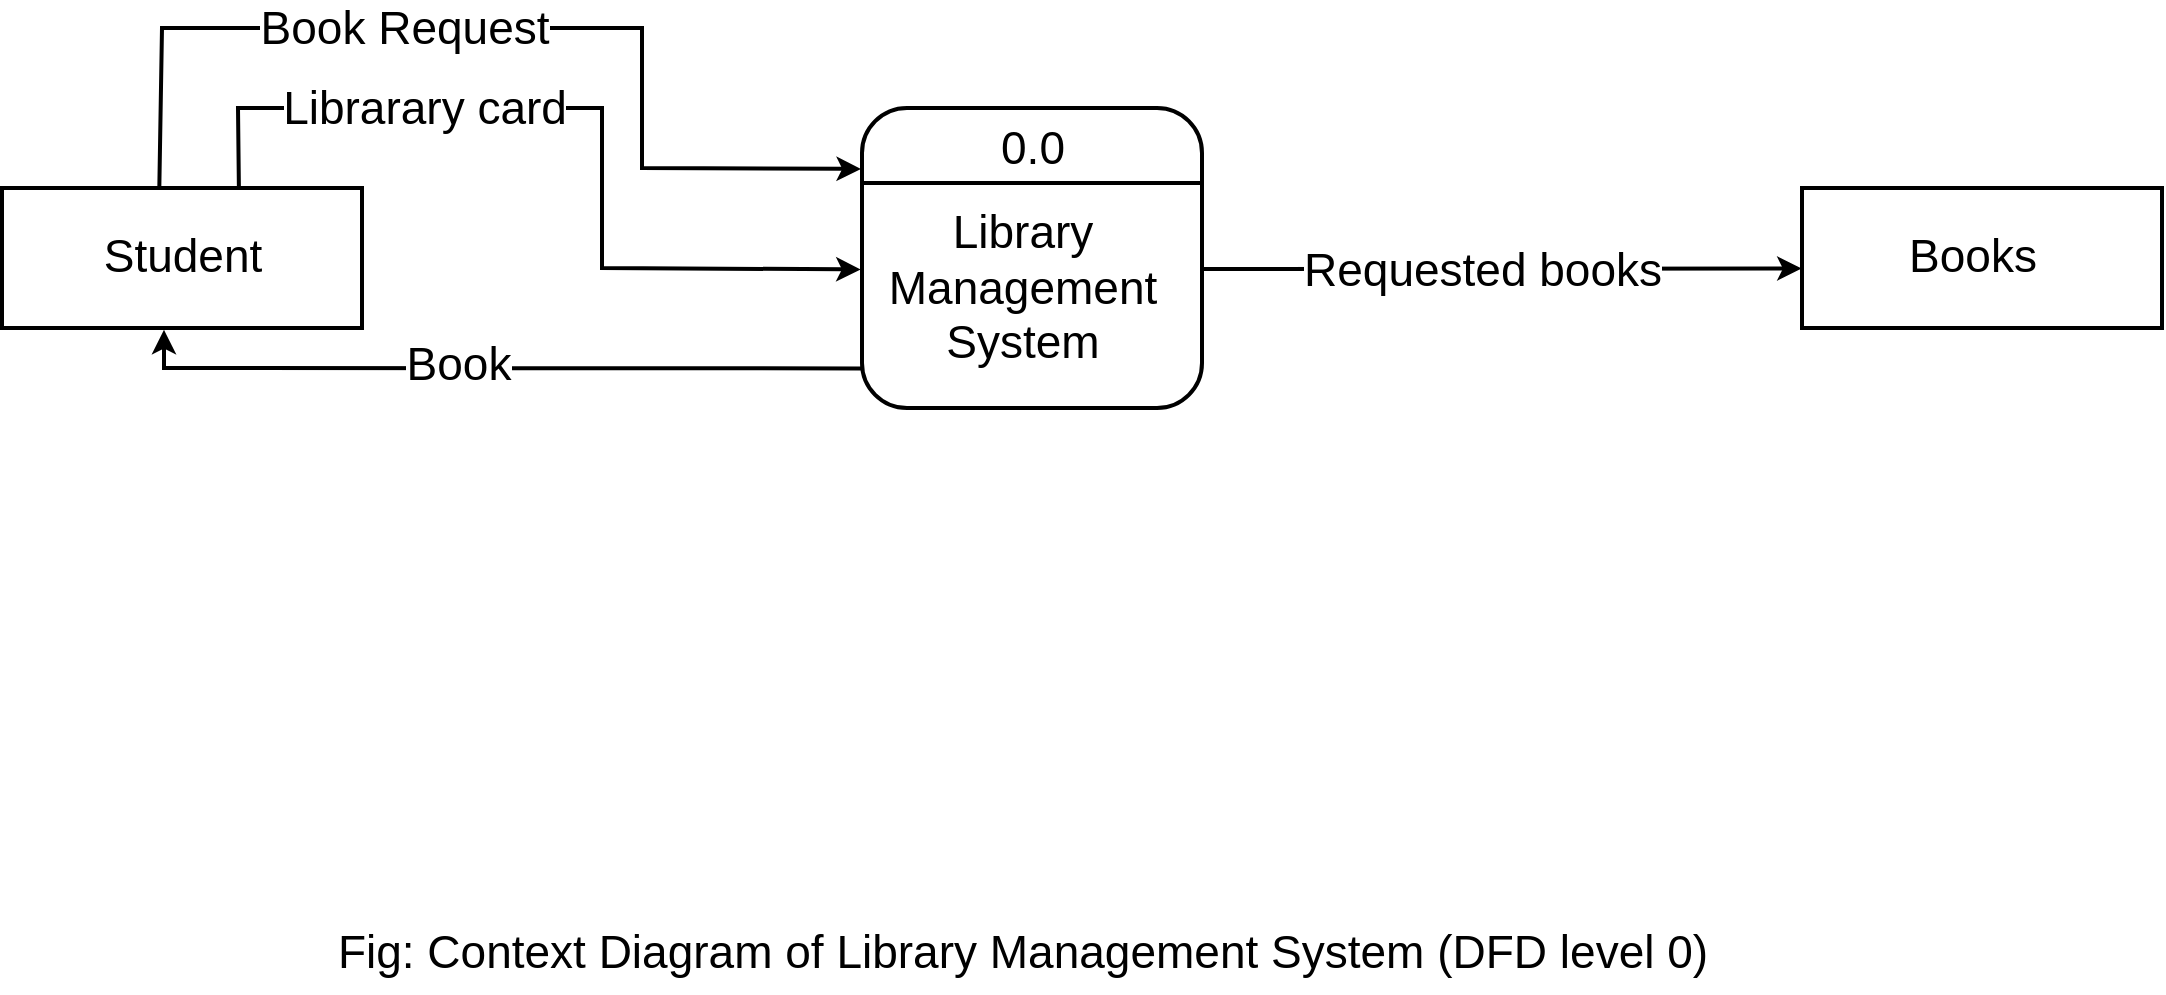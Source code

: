 <mxfile version="20.8.16" type="device" pages="3"><diagram name="Page-1" id="uFc-WQhMljc1oP-San9j"><mxGraphModel dx="1727" dy="1010" grid="1" gridSize="10" guides="1" tooltips="1" connect="1" arrows="1" fold="1" page="1" pageScale="1" pageWidth="1169" pageHeight="827" math="0" shadow="0"><root><mxCell id="0"/><mxCell id="1" parent="0"/><mxCell id="r3CAF69fExN710inpUAx-3" value="" style="group" vertex="1" connectable="0" parent="1"><mxGeometry x="470" y="238" width="170" height="150" as="geometry"/></mxCell><mxCell id="r3CAF69fExN710inpUAx-1" value="" style="rounded=1;whiteSpace=wrap;html=1;strokeWidth=2;" vertex="1" parent="r3CAF69fExN710inpUAx-3"><mxGeometry width="170" height="150" as="geometry"/></mxCell><mxCell id="r3CAF69fExN710inpUAx-2" value="" style="endArrow=none;html=1;rounded=0;exitX=0;exitY=0.25;exitDx=0;exitDy=0;entryX=1;entryY=0.25;entryDx=0;entryDy=0;strokeWidth=2;" edge="1" parent="r3CAF69fExN710inpUAx-3" source="r3CAF69fExN710inpUAx-1" target="r3CAF69fExN710inpUAx-1"><mxGeometry width="50" height="50" relative="1" as="geometry"><mxPoint x="30" y="60" as="sourcePoint"/><mxPoint x="80" y="10" as="targetPoint"/></mxGeometry></mxCell><mxCell id="r3CAF69fExN710inpUAx-16" value="0.0" style="text;html=1;align=center;verticalAlign=middle;resizable=0;points=[];autosize=1;strokeColor=none;fillColor=none;fontSize=23;" vertex="1" parent="r3CAF69fExN710inpUAx-3"><mxGeometry x="55" width="60" height="40" as="geometry"/></mxCell><mxCell id="r3CAF69fExN710inpUAx-17" value="Library&lt;br&gt;Management&lt;br&gt;System" style="text;html=1;align=center;verticalAlign=middle;resizable=0;points=[];autosize=1;strokeColor=none;fillColor=none;fontSize=23;" vertex="1" parent="r3CAF69fExN710inpUAx-3"><mxGeometry y="40" width="160" height="100" as="geometry"/></mxCell><mxCell id="r3CAF69fExN710inpUAx-4" value="" style="html=1;dashed=0;whitespace=wrap;strokeWidth=2;" vertex="1" parent="1"><mxGeometry x="40" y="278" width="180" height="70" as="geometry"/></mxCell><mxCell id="r3CAF69fExN710inpUAx-5" value="" style="html=1;dashed=0;whitespace=wrap;strokeWidth=2;" vertex="1" parent="1"><mxGeometry x="940" y="278" width="180" height="70" as="geometry"/></mxCell><mxCell id="r3CAF69fExN710inpUAx-6" value="" style="endArrow=classic;html=1;rounded=0;strokeWidth=2;exitX=0.995;exitY=0.537;exitDx=0;exitDy=0;exitPerimeter=0;entryX=-0.001;entryY=0.575;entryDx=0;entryDy=0;entryPerimeter=0;" edge="1" parent="1" source="r3CAF69fExN710inpUAx-1" target="r3CAF69fExN710inpUAx-5"><mxGeometry width="50" height="50" relative="1" as="geometry"><mxPoint x="580" y="318" as="sourcePoint"/><mxPoint x="810" y="298" as="targetPoint"/></mxGeometry></mxCell><mxCell id="r3CAF69fExN710inpUAx-7" value="&lt;font style=&quot;font-size: 23px;&quot;&gt;Requested books&lt;/font&gt;" style="edgeLabel;html=1;align=center;verticalAlign=middle;resizable=0;points=[];" vertex="1" connectable="0" parent="r3CAF69fExN710inpUAx-6"><mxGeometry x="-0.303" relative="1" as="geometry"><mxPoint x="36" as="offset"/></mxGeometry></mxCell><mxCell id="r3CAF69fExN710inpUAx-8" value="" style="endArrow=classic;html=1;rounded=0;strokeWidth=2;fontSize=23;exitX=-0.002;exitY=0.868;exitDx=0;exitDy=0;exitPerimeter=0;entryX=0.45;entryY=1.013;entryDx=0;entryDy=0;entryPerimeter=0;" edge="1" parent="1" source="r3CAF69fExN710inpUAx-1" target="r3CAF69fExN710inpUAx-4"><mxGeometry width="50" height="50" relative="1" as="geometry"><mxPoint x="610" y="368" as="sourcePoint"/><mxPoint x="140" y="368" as="targetPoint"/><Array as="points"><mxPoint x="121" y="368"/></Array></mxGeometry></mxCell><mxCell id="r3CAF69fExN710inpUAx-9" value="Book" style="edgeLabel;html=1;align=center;verticalAlign=middle;resizable=0;points=[];fontSize=23;" vertex="1" connectable="0" parent="r3CAF69fExN710inpUAx-8"><mxGeometry x="0.098" y="-2" relative="1" as="geometry"><mxPoint as="offset"/></mxGeometry></mxCell><mxCell id="r3CAF69fExN710inpUAx-10" value="" style="endArrow=classic;html=1;rounded=0;strokeWidth=2;fontSize=23;exitX=0.658;exitY=-0.014;exitDx=0;exitDy=0;exitPerimeter=0;entryX=-0.004;entryY=0.538;entryDx=0;entryDy=0;entryPerimeter=0;" edge="1" parent="1" source="r3CAF69fExN710inpUAx-4" target="r3CAF69fExN710inpUAx-1"><mxGeometry width="50" height="50" relative="1" as="geometry"><mxPoint x="390" y="228" as="sourcePoint"/><mxPoint x="440" y="178" as="targetPoint"/><Array as="points"><mxPoint x="158" y="238"/><mxPoint x="340" y="238"/><mxPoint x="340" y="318"/></Array></mxGeometry></mxCell><mxCell id="r3CAF69fExN710inpUAx-12" value="Librarary card" style="edgeLabel;html=1;align=center;verticalAlign=middle;resizable=0;points=[];fontSize=23;" vertex="1" connectable="0" parent="r3CAF69fExN710inpUAx-10"><mxGeometry x="-0.529" y="1" relative="1" as="geometry"><mxPoint x="30" y="1" as="offset"/></mxGeometry></mxCell><mxCell id="r3CAF69fExN710inpUAx-11" value="" style="endArrow=classic;html=1;rounded=0;strokeWidth=2;fontSize=23;exitX=0.437;exitY=-0.001;exitDx=0;exitDy=0;exitPerimeter=0;entryX=-0.003;entryY=0.203;entryDx=0;entryDy=0;entryPerimeter=0;" edge="1" parent="1" source="r3CAF69fExN710inpUAx-4" target="r3CAF69fExN710inpUAx-1"><mxGeometry width="50" height="50" relative="1" as="geometry"><mxPoint x="390" y="228" as="sourcePoint"/><mxPoint x="440" y="178" as="targetPoint"/><Array as="points"><mxPoint x="120" y="198"/><mxPoint x="360" y="198"/><mxPoint x="360" y="268"/></Array></mxGeometry></mxCell><mxCell id="r3CAF69fExN710inpUAx-13" value="Book Request" style="edgeLabel;html=1;align=center;verticalAlign=middle;resizable=0;points=[];fontSize=23;" vertex="1" connectable="0" parent="r3CAF69fExN710inpUAx-11"><mxGeometry x="-0.354" relative="1" as="geometry"><mxPoint x="39" as="offset"/></mxGeometry></mxCell><mxCell id="r3CAF69fExN710inpUAx-15" value="Student" style="text;html=1;align=center;verticalAlign=middle;resizable=0;points=[];autosize=1;strokeColor=none;fillColor=none;fontSize=23;" vertex="1" parent="1"><mxGeometry x="80" y="292" width="100" height="40" as="geometry"/></mxCell><mxCell id="r3CAF69fExN710inpUAx-18" value="Books" style="text;html=1;align=center;verticalAlign=middle;resizable=0;points=[];autosize=1;strokeColor=none;fillColor=none;fontSize=23;" vertex="1" parent="1"><mxGeometry x="980" y="292" width="90" height="40" as="geometry"/></mxCell><mxCell id="r3CAF69fExN710inpUAx-20" value="Fig: Context Diagram of Library Management System (DFD level 0)" style="text;html=1;align=center;verticalAlign=middle;resizable=0;points=[];autosize=1;strokeColor=none;fillColor=none;fontSize=23;" vertex="1" parent="1"><mxGeometry x="195" y="640" width="710" height="40" as="geometry"/></mxCell></root></mxGraphModel></diagram><diagram id="GItieyhX9iyXzdQMA4VN" name="Page-2"><mxGraphModel dx="1480" dy="866" grid="1" gridSize="10" guides="1" tooltips="1" connect="1" arrows="1" fold="1" page="1" pageScale="1" pageWidth="1169" pageHeight="827" math="0" shadow="0"><root><mxCell id="0"/><mxCell id="1" parent="0"/><mxCell id="FNmVank_gbo27_fvE9Mz-1" value="" style="group" vertex="1" connectable="0" parent="1"><mxGeometry x="495" y="129" width="170" height="150" as="geometry"/></mxCell><mxCell id="FNmVank_gbo27_fvE9Mz-2" value="" style="rounded=1;whiteSpace=wrap;html=1;strokeWidth=2;" vertex="1" parent="FNmVank_gbo27_fvE9Mz-1"><mxGeometry width="170" height="150" as="geometry"/></mxCell><mxCell id="FNmVank_gbo27_fvE9Mz-3" value="" style="endArrow=none;html=1;rounded=0;exitX=0;exitY=0.25;exitDx=0;exitDy=0;entryX=1;entryY=0.25;entryDx=0;entryDy=0;strokeWidth=2;" edge="1" parent="FNmVank_gbo27_fvE9Mz-1" source="FNmVank_gbo27_fvE9Mz-2" target="FNmVank_gbo27_fvE9Mz-2"><mxGeometry width="50" height="50" relative="1" as="geometry"><mxPoint x="30" y="60" as="sourcePoint"/><mxPoint x="80" y="10" as="targetPoint"/></mxGeometry></mxCell><mxCell id="FNmVank_gbo27_fvE9Mz-4" value="1.0" style="text;html=1;align=center;verticalAlign=middle;resizable=0;points=[];autosize=1;strokeColor=none;fillColor=none;fontSize=23;" vertex="1" parent="FNmVank_gbo27_fvE9Mz-1"><mxGeometry x="55" width="60" height="40" as="geometry"/></mxCell><mxCell id="FNmVank_gbo27_fvE9Mz-5" value="Book&lt;br&gt;Delivery" style="text;html=1;align=center;verticalAlign=middle;resizable=0;points=[];autosize=1;strokeColor=none;fillColor=none;fontSize=23;" vertex="1" parent="FNmVank_gbo27_fvE9Mz-1"><mxGeometry x="25" y="55" width="110" height="70" as="geometry"/></mxCell><mxCell id="FNmVank_gbo27_fvE9Mz-6" value="" style="group" vertex="1" connectable="0" parent="1"><mxGeometry x="495" y="351" width="170" height="150" as="geometry"/></mxCell><mxCell id="FNmVank_gbo27_fvE9Mz-7" value="" style="rounded=1;whiteSpace=wrap;html=1;strokeWidth=2;" vertex="1" parent="FNmVank_gbo27_fvE9Mz-6"><mxGeometry width="170" height="150" as="geometry"/></mxCell><mxCell id="FNmVank_gbo27_fvE9Mz-8" value="" style="endArrow=none;html=1;rounded=0;exitX=0;exitY=0.25;exitDx=0;exitDy=0;entryX=1;entryY=0.25;entryDx=0;entryDy=0;strokeWidth=2;" edge="1" parent="FNmVank_gbo27_fvE9Mz-6" source="FNmVank_gbo27_fvE9Mz-7" target="FNmVank_gbo27_fvE9Mz-7"><mxGeometry width="50" height="50" relative="1" as="geometry"><mxPoint x="30" y="60" as="sourcePoint"/><mxPoint x="80" y="10" as="targetPoint"/></mxGeometry></mxCell><mxCell id="FNmVank_gbo27_fvE9Mz-9" value="2.0" style="text;html=1;align=center;verticalAlign=middle;resizable=0;points=[];autosize=1;strokeColor=none;fillColor=none;fontSize=23;" vertex="1" parent="FNmVank_gbo27_fvE9Mz-6"><mxGeometry x="55" width="60" height="40" as="geometry"/></mxCell><mxCell id="FNmVank_gbo27_fvE9Mz-10" value="Topic&lt;br&gt;Search" style="text;html=1;align=center;verticalAlign=middle;resizable=0;points=[];autosize=1;strokeColor=none;fillColor=none;fontSize=23;" vertex="1" parent="FNmVank_gbo27_fvE9Mz-6"><mxGeometry x="30" y="55" width="100" height="70" as="geometry"/></mxCell><mxCell id="u7GPTR0zXWxWXKHHLZO_-11" value="" style="group" vertex="1" connectable="0" parent="1"><mxGeometry x="905" y="40" width="190" height="62" as="geometry"/></mxCell><mxCell id="u7GPTR0zXWxWXKHHLZO_-3" value="" style="html=1;dashed=0;whitespace=wrap;shape=partialRectangle;right=0;strokeWidth=2;fontSize=23;" vertex="1" parent="u7GPTR0zXWxWXKHHLZO_-11"><mxGeometry width="190" height="62" as="geometry"/></mxCell><mxCell id="u7GPTR0zXWxWXKHHLZO_-4" value="Book Shelves" style="text;html=1;align=center;verticalAlign=middle;resizable=0;points=[];autosize=1;strokeColor=none;fillColor=none;fontSize=23;" vertex="1" parent="u7GPTR0zXWxWXKHHLZO_-11"><mxGeometry x="15" y="11" width="160" height="40" as="geometry"/></mxCell><mxCell id="u7GPTR0zXWxWXKHHLZO_-12" value="" style="group" vertex="1" connectable="0" parent="1"><mxGeometry x="125" y="480" width="190" height="62" as="geometry"/></mxCell><mxCell id="u7GPTR0zXWxWXKHHLZO_-5" value="" style="html=1;dashed=0;whitespace=wrap;shape=partialRectangle;right=0;strokeWidth=2;fontSize=23;" vertex="1" parent="u7GPTR0zXWxWXKHHLZO_-12"><mxGeometry width="190" height="62" as="geometry"/></mxCell><mxCell id="u7GPTR0zXWxWXKHHLZO_-6" value="List of Topics" style="text;html=1;align=center;verticalAlign=middle;resizable=0;points=[];autosize=1;strokeColor=none;fillColor=none;fontSize=23;" vertex="1" parent="u7GPTR0zXWxWXKHHLZO_-12"><mxGeometry x="20" y="11" width="160" height="40" as="geometry"/></mxCell><mxCell id="u7GPTR0zXWxWXKHHLZO_-13" value="" style="group" vertex="1" connectable="0" parent="1"><mxGeometry x="905" y="282" width="190" height="62" as="geometry"/></mxCell><mxCell id="u7GPTR0zXWxWXKHHLZO_-7" value="" style="html=1;dashed=0;whitespace=wrap;shape=partialRectangle;right=0;strokeWidth=2;fontSize=23;" vertex="1" parent="u7GPTR0zXWxWXKHHLZO_-13"><mxGeometry width="190" height="62" as="geometry"/></mxCell><mxCell id="u7GPTR0zXWxWXKHHLZO_-8" value="Titles" style="text;html=1;align=center;verticalAlign=middle;resizable=0;points=[];autosize=1;strokeColor=none;fillColor=none;fontSize=23;" vertex="1" parent="u7GPTR0zXWxWXKHHLZO_-13"><mxGeometry x="55" y="11" width="80" height="40" as="geometry"/></mxCell><mxCell id="u7GPTR0zXWxWXKHHLZO_-14" value="" style="group" vertex="1" connectable="0" parent="1"><mxGeometry x="905" y="160" width="190" height="62" as="geometry"/></mxCell><mxCell id="u7GPTR0zXWxWXKHHLZO_-9" value="" style="html=1;dashed=0;whitespace=wrap;shape=partialRectangle;right=0;strokeWidth=2;fontSize=23;" vertex="1" parent="u7GPTR0zXWxWXKHHLZO_-14"><mxGeometry width="190" height="62" as="geometry"/></mxCell><mxCell id="u7GPTR0zXWxWXKHHLZO_-10" value="Authors" style="text;html=1;align=center;verticalAlign=middle;resizable=0;points=[];autosize=1;strokeColor=none;fillColor=none;fontSize=23;" vertex="1" parent="u7GPTR0zXWxWXKHHLZO_-14"><mxGeometry x="45" y="10" width="100" height="40" as="geometry"/></mxCell><mxCell id="u7GPTR0zXWxWXKHHLZO_-15" value="" style="group" vertex="1" connectable="0" parent="1"><mxGeometry x="825" y="520" width="180" height="70" as="geometry"/></mxCell><mxCell id="u7GPTR0zXWxWXKHHLZO_-1" value="" style="html=1;dashed=0;whitespace=wrap;strokeWidth=2;" vertex="1" parent="u7GPTR0zXWxWXKHHLZO_-15"><mxGeometry width="180" height="70" as="geometry"/></mxCell><mxCell id="u7GPTR0zXWxWXKHHLZO_-2" value="Books" style="text;html=1;align=center;verticalAlign=middle;resizable=0;points=[];autosize=1;strokeColor=none;fillColor=none;fontSize=23;" vertex="1" parent="u7GPTR0zXWxWXKHHLZO_-15"><mxGeometry x="45" y="14" width="90" height="40" as="geometry"/></mxCell><mxCell id="u7GPTR0zXWxWXKHHLZO_-16" value="" style="group" vertex="1" connectable="0" parent="1"><mxGeometry x="85" y="190" width="180" height="70" as="geometry"/></mxCell><mxCell id="srwaLam7_ygpLi-ncQLQ-1" value="" style="html=1;dashed=0;whitespace=wrap;strokeWidth=2;" vertex="1" parent="u7GPTR0zXWxWXKHHLZO_-16"><mxGeometry width="180" height="70" as="geometry"/></mxCell><mxCell id="srwaLam7_ygpLi-ncQLQ-2" value="Student" style="text;html=1;align=center;verticalAlign=middle;resizable=0;points=[];autosize=1;strokeColor=none;fillColor=none;fontSize=23;" vertex="1" parent="u7GPTR0zXWxWXKHHLZO_-16"><mxGeometry x="40" y="14" width="100" height="40" as="geometry"/></mxCell><mxCell id="u7GPTR0zXWxWXKHHLZO_-17" value="" style="endArrow=classic;html=1;rounded=0;strokeWidth=2;fontSize=23;exitX=0;exitY=0.5;exitDx=0;exitDy=0;entryX=0.396;entryY=-0.009;entryDx=0;entryDy=0;entryPerimeter=0;" edge="1" parent="1" source="u7GPTR0zXWxWXKHHLZO_-3" target="FNmVank_gbo27_fvE9Mz-4"><mxGeometry width="50" height="50" relative="1" as="geometry"><mxPoint x="675" y="380" as="sourcePoint"/><mxPoint x="725" y="330" as="targetPoint"/><Array as="points"><mxPoint x="575" y="70"/></Array></mxGeometry></mxCell><mxCell id="u7GPTR0zXWxWXKHHLZO_-18" value="Books" style="edgeLabel;html=1;align=center;verticalAlign=middle;resizable=0;points=[];fontSize=23;" vertex="1" connectable="0" parent="u7GPTR0zXWxWXKHHLZO_-17"><mxGeometry x="-0.204" y="2" relative="1" as="geometry"><mxPoint as="offset"/></mxGeometry></mxCell><mxCell id="u7GPTR0zXWxWXKHHLZO_-19" value="" style="endArrow=classic;html=1;rounded=0;strokeWidth=2;fontSize=23;exitX=-0.005;exitY=0.622;exitDx=0;exitDy=0;entryX=0.995;entryY=0.12;entryDx=0;entryDy=0;entryPerimeter=0;exitPerimeter=0;" edge="1" parent="1" source="u7GPTR0zXWxWXKHHLZO_-9" target="FNmVank_gbo27_fvE9Mz-2"><mxGeometry width="50" height="50" relative="1" as="geometry"><mxPoint x="465" y="270" as="sourcePoint"/><mxPoint x="515" y="220" as="targetPoint"/><Array as="points"><mxPoint x="705" y="200"/><mxPoint x="705" y="147"/></Array></mxGeometry></mxCell><mxCell id="u7GPTR0zXWxWXKHHLZO_-20" value="Authors" style="edgeLabel;html=1;align=center;verticalAlign=middle;resizable=0;points=[];fontSize=23;" vertex="1" connectable="0" parent="u7GPTR0zXWxWXKHHLZO_-19"><mxGeometry x="-0.198" y="1" relative="1" as="geometry"><mxPoint as="offset"/></mxGeometry></mxCell><mxCell id="u7GPTR0zXWxWXKHHLZO_-21" value="" style="endArrow=classic;html=1;rounded=0;strokeWidth=2;fontSize=23;entryX=0.997;entryY=0.742;entryDx=0;entryDy=0;exitX=0;exitY=0.5;exitDx=0;exitDy=0;entryPerimeter=0;" edge="1" parent="1" source="u7GPTR0zXWxWXKHHLZO_-7" target="FNmVank_gbo27_fvE9Mz-2"><mxGeometry width="50" height="50" relative="1" as="geometry"><mxPoint x="725" y="260" as="sourcePoint"/><mxPoint x="775" y="210" as="targetPoint"/><Array as="points"><mxPoint x="865" y="313"/><mxPoint x="865" y="240"/></Array></mxGeometry></mxCell><mxCell id="u7GPTR0zXWxWXKHHLZO_-22" value="Title" style="edgeLabel;html=1;align=center;verticalAlign=middle;resizable=0;points=[];fontSize=23;" vertex="1" connectable="0" parent="u7GPTR0zXWxWXKHHLZO_-21"><mxGeometry x="0.442" y="-1" relative="1" as="geometry"><mxPoint as="offset"/></mxGeometry></mxCell><mxCell id="u7GPTR0zXWxWXKHHLZO_-23" value="" style="endArrow=classic;html=1;rounded=0;strokeWidth=2;fontSize=23;entryX=0.446;entryY=-0.05;entryDx=0;entryDy=0;entryPerimeter=0;" edge="1" parent="1" target="u7GPTR0zXWxWXKHHLZO_-1"><mxGeometry width="50" height="50" relative="1" as="geometry"><mxPoint x="625" y="280" as="sourcePoint"/><mxPoint x="735" y="300" as="targetPoint"/><Array as="points"><mxPoint x="625" y="320"/><mxPoint x="705" y="320"/><mxPoint x="705" y="440"/><mxPoint x="905" y="440"/></Array></mxGeometry></mxCell><mxCell id="u7GPTR0zXWxWXKHHLZO_-24" value="Requested&lt;br&gt;Books&lt;br&gt;Information" style="edgeLabel;html=1;align=center;verticalAlign=middle;resizable=0;points=[];fontSize=23;" vertex="1" connectable="0" parent="u7GPTR0zXWxWXKHHLZO_-23"><mxGeometry x="0.115" y="1" relative="1" as="geometry"><mxPoint x="52" y="-9" as="offset"/></mxGeometry></mxCell><mxCell id="u7GPTR0zXWxWXKHHLZO_-25" value="" style="endArrow=classic;html=1;rounded=0;strokeWidth=2;fontSize=23;exitX=1;exitY=0.5;exitDx=0;exitDy=0;entryX=-0.01;entryY=0.589;entryDx=0;entryDy=0;entryPerimeter=0;" edge="1" parent="1" source="u7GPTR0zXWxWXKHHLZO_-5" target="FNmVank_gbo27_fvE9Mz-7"><mxGeometry width="50" height="50" relative="1" as="geometry"><mxPoint x="705" y="370" as="sourcePoint"/><mxPoint x="755" y="320" as="targetPoint"/><Array as="points"><mxPoint x="465" y="510"/><mxPoint x="465" y="440"/></Array></mxGeometry></mxCell><mxCell id="u7GPTR0zXWxWXKHHLZO_-26" value="Topics" style="edgeLabel;html=1;align=center;verticalAlign=middle;resizable=0;points=[];fontSize=23;" vertex="1" connectable="0" parent="u7GPTR0zXWxWXKHHLZO_-25"><mxGeometry x="-0.499" relative="1" as="geometry"><mxPoint as="offset"/></mxGeometry></mxCell><mxCell id="u7GPTR0zXWxWXKHHLZO_-27" value="" style="endArrow=classic;html=1;rounded=0;strokeWidth=2;fontSize=23;entryX=0.5;entryY=1;entryDx=0;entryDy=0;" edge="1" parent="1" target="FNmVank_gbo27_fvE9Mz-2"><mxGeometry width="50" height="50" relative="1" as="geometry"><mxPoint x="265" y="480" as="sourcePoint"/><mxPoint x="695" y="290" as="targetPoint"/><Array as="points"><mxPoint x="265" y="320"/><mxPoint x="580" y="320"/></Array></mxGeometry></mxCell><mxCell id="u7GPTR0zXWxWXKHHLZO_-28" value="Topcis" style="edgeLabel;html=1;align=center;verticalAlign=middle;resizable=0;points=[];fontSize=23;" vertex="1" connectable="0" parent="u7GPTR0zXWxWXKHHLZO_-27"><mxGeometry x="-0.013" relative="1" as="geometry"><mxPoint as="offset"/></mxGeometry></mxCell><mxCell id="u7GPTR0zXWxWXKHHLZO_-29" value="" style="endArrow=classic;html=1;rounded=0;strokeWidth=2;fontSize=23;entryX=1;entryY=0.75;entryDx=0;entryDy=0;" edge="1" parent="1" target="srwaLam7_ygpLi-ncQLQ-1"><mxGeometry width="50" height="50" relative="1" as="geometry"><mxPoint x="495" y="243" as="sourcePoint"/><mxPoint x="475" y="210" as="targetPoint"/></mxGeometry></mxCell><mxCell id="u7GPTR0zXWxWXKHHLZO_-30" value="Book" style="edgeLabel;html=1;align=center;verticalAlign=middle;resizable=0;points=[];fontSize=23;" vertex="1" connectable="0" parent="u7GPTR0zXWxWXKHHLZO_-29"><mxGeometry x="0.158" y="1" relative="1" as="geometry"><mxPoint as="offset"/></mxGeometry></mxCell><mxCell id="u7GPTR0zXWxWXKHHLZO_-31" value="" style="endArrow=classic;html=1;rounded=0;strokeWidth=2;fontSize=23;exitX=0.75;exitY=0;exitDx=0;exitDy=0;entryX=0;entryY=0.595;entryDx=0;entryDy=0;entryPerimeter=0;" edge="1" parent="1" source="srwaLam7_ygpLi-ncQLQ-1" target="FNmVank_gbo27_fvE9Mz-2"><mxGeometry width="50" height="50" relative="1" as="geometry"><mxPoint x="405" y="140" as="sourcePoint"/><mxPoint x="455" y="90" as="targetPoint"/><Array as="points"><mxPoint x="220" y="160"/><mxPoint x="465" y="160"/><mxPoint x="465" y="218"/></Array></mxGeometry></mxCell><mxCell id="u7GPTR0zXWxWXKHHLZO_-32" value="Library Card" style="edgeLabel;html=1;align=center;verticalAlign=middle;resizable=0;points=[];fontSize=23;" vertex="1" connectable="0" parent="u7GPTR0zXWxWXKHHLZO_-31"><mxGeometry x="-0.202" relative="1" as="geometry"><mxPoint as="offset"/></mxGeometry></mxCell><mxCell id="u7GPTR0zXWxWXKHHLZO_-33" value="" style="endArrow=classic;html=1;rounded=0;strokeWidth=2;fontSize=23;exitX=0.556;exitY=0;exitDx=0;exitDy=0;exitPerimeter=0;entryX=0;entryY=0.363;entryDx=0;entryDy=0;entryPerimeter=0;" edge="1" parent="1" source="srwaLam7_ygpLi-ncQLQ-1" target="FNmVank_gbo27_fvE9Mz-2"><mxGeometry width="50" height="50" relative="1" as="geometry"><mxPoint x="345" y="180" as="sourcePoint"/><mxPoint x="395" y="130" as="targetPoint"/><Array as="points"><mxPoint x="185" y="120"/><mxPoint x="475" y="120"/><mxPoint x="475" y="183"/></Array></mxGeometry></mxCell><mxCell id="u7GPTR0zXWxWXKHHLZO_-34" value="Book Request" style="edgeLabel;html=1;align=center;verticalAlign=middle;resizable=0;points=[];fontSize=23;" vertex="1" connectable="0" parent="u7GPTR0zXWxWXKHHLZO_-33"><mxGeometry x="-0.327" relative="1" as="geometry"><mxPoint x="61" as="offset"/></mxGeometry></mxCell><mxCell id="u7GPTR0zXWxWXKHHLZO_-35" value="" style="endArrow=classic;html=1;rounded=0;strokeWidth=2;fontSize=23;exitX=0.111;exitY=1.029;exitDx=0;exitDy=0;exitPerimeter=0;" edge="1" parent="1" source="srwaLam7_ygpLi-ncQLQ-1"><mxGeometry width="50" height="50" relative="1" as="geometry"><mxPoint x="425" y="330" as="sourcePoint"/><mxPoint x="545" y="500" as="targetPoint"/><Array as="points"><mxPoint x="105" y="600"/><mxPoint x="545" y="600"/></Array></mxGeometry></mxCell><mxCell id="u7GPTR0zXWxWXKHHLZO_-36" value="Request for Book Topic" style="edgeLabel;html=1;align=center;verticalAlign=middle;resizable=0;points=[];fontSize=23;" vertex="1" connectable="0" parent="u7GPTR0zXWxWXKHHLZO_-35"><mxGeometry x="0.087" y="-3" relative="1" as="geometry"><mxPoint x="51" y="-3" as="offset"/></mxGeometry></mxCell><mxCell id="u7GPTR0zXWxWXKHHLZO_-37" value="" style="endArrow=classic;html=1;rounded=0;strokeWidth=2;fontSize=23;exitX=0.75;exitY=1;exitDx=0;exitDy=0;entryX=0;entryY=0.717;entryDx=0;entryDy=0;entryPerimeter=0;" edge="1" parent="1" source="FNmVank_gbo27_fvE9Mz-7" target="srwaLam7_ygpLi-ncQLQ-1"><mxGeometry width="50" height="50" relative="1" as="geometry"><mxPoint x="525" y="600" as="sourcePoint"/><mxPoint x="85" y="230" as="targetPoint"/><Array as="points"><mxPoint x="623" y="680"/><mxPoint x="65" y="680"/><mxPoint x="65" y="240"/></Array></mxGeometry></mxCell><mxCell id="u7GPTR0zXWxWXKHHLZO_-39" value="Requested Book According to Topic" style="edgeLabel;html=1;align=center;verticalAlign=middle;resizable=0;points=[];fontSize=23;" vertex="1" connectable="0" parent="u7GPTR0zXWxWXKHHLZO_-37"><mxGeometry x="-0.057" y="-1" relative="1" as="geometry"><mxPoint x="77" as="offset"/></mxGeometry></mxCell><mxCell id="u7GPTR0zXWxWXKHHLZO_-40" value="Fig: Library Management System DFD - Level 1" style="text;html=1;align=center;verticalAlign=middle;resizable=0;points=[];autosize=1;strokeColor=none;fillColor=none;fontSize=23;" vertex="1" parent="1"><mxGeometry x="290" y="750" width="510" height="40" as="geometry"/></mxCell></root></mxGraphModel></diagram><diagram id="ajpJmavVtpJWIR4OIhDX" name="Page-3"><mxGraphModel dx="2072" dy="1212" grid="1" gridSize="10" guides="1" tooltips="1" connect="1" arrows="1" fold="1" page="1" pageScale="1" pageWidth="1169" pageHeight="827" math="0" shadow="0"><root><mxCell id="0"/><mxCell id="1" parent="0"/><mxCell id="Qu9Hphvwiou3Ds0OQPES-1" value="" style="group" vertex="1" connectable="0" parent="1"><mxGeometry x="490" y="17" width="170" height="150" as="geometry"/></mxCell><mxCell id="Qu9Hphvwiou3Ds0OQPES-2" value="" style="rounded=1;whiteSpace=wrap;html=1;strokeWidth=2;" vertex="1" parent="Qu9Hphvwiou3Ds0OQPES-1"><mxGeometry width="170" height="150" as="geometry"/></mxCell><mxCell id="Qu9Hphvwiou3Ds0OQPES-3" value="" style="endArrow=none;html=1;rounded=0;exitX=0;exitY=0.25;exitDx=0;exitDy=0;entryX=1;entryY=0.25;entryDx=0;entryDy=0;strokeWidth=2;" edge="1" parent="Qu9Hphvwiou3Ds0OQPES-1" source="Qu9Hphvwiou3Ds0OQPES-2" target="Qu9Hphvwiou3Ds0OQPES-2"><mxGeometry width="50" height="50" relative="1" as="geometry"><mxPoint x="30" y="60" as="sourcePoint"/><mxPoint x="80" y="10" as="targetPoint"/></mxGeometry></mxCell><mxCell id="Qu9Hphvwiou3Ds0OQPES-4" value="2.1" style="text;html=1;align=center;verticalAlign=middle;resizable=0;points=[];autosize=1;strokeColor=none;fillColor=none;fontSize=23;" vertex="1" parent="Qu9Hphvwiou3Ds0OQPES-1"><mxGeometry x="55" width="60" height="40" as="geometry"/></mxCell><mxCell id="Qu9Hphvwiou3Ds0OQPES-5" value="Get&lt;br&gt;Book" style="text;html=1;align=center;verticalAlign=middle;resizable=0;points=[];autosize=1;strokeColor=none;fillColor=none;fontSize=23;" vertex="1" parent="Qu9Hphvwiou3Ds0OQPES-1"><mxGeometry x="40" y="55" width="80" height="70" as="geometry"/></mxCell><mxCell id="Qu9Hphvwiou3Ds0OQPES-6" value="" style="group" vertex="1" connectable="0" parent="1"><mxGeometry x="490" y="259" width="170" height="150" as="geometry"/></mxCell><mxCell id="Qu9Hphvwiou3Ds0OQPES-7" value="" style="rounded=1;whiteSpace=wrap;html=1;strokeWidth=2;" vertex="1" parent="Qu9Hphvwiou3Ds0OQPES-6"><mxGeometry width="170" height="150" as="geometry"/></mxCell><mxCell id="Qu9Hphvwiou3Ds0OQPES-8" value="" style="endArrow=none;html=1;rounded=0;exitX=0;exitY=0.25;exitDx=0;exitDy=0;entryX=1;entryY=0.25;entryDx=0;entryDy=0;strokeWidth=2;" edge="1" parent="Qu9Hphvwiou3Ds0OQPES-6" source="Qu9Hphvwiou3Ds0OQPES-7" target="Qu9Hphvwiou3Ds0OQPES-7"><mxGeometry width="50" height="50" relative="1" as="geometry"><mxPoint x="30" y="60" as="sourcePoint"/><mxPoint x="80" y="10" as="targetPoint"/></mxGeometry></mxCell><mxCell id="Qu9Hphvwiou3Ds0OQPES-9" value="2.2" style="text;html=1;align=center;verticalAlign=middle;resizable=0;points=[];autosize=1;strokeColor=none;fillColor=none;fontSize=23;" vertex="1" parent="Qu9Hphvwiou3Ds0OQPES-6"><mxGeometry x="55" width="60" height="40" as="geometry"/></mxCell><mxCell id="Qu9Hphvwiou3Ds0OQPES-10" value="Search Book&lt;br&gt;Position" style="text;html=1;align=center;verticalAlign=middle;resizable=0;points=[];autosize=1;strokeColor=none;fillColor=none;fontSize=23;" vertex="1" parent="Qu9Hphvwiou3Ds0OQPES-6"><mxGeometry y="55" width="160" height="70" as="geometry"/></mxCell><mxCell id="Qu9Hphvwiou3Ds0OQPES-11" value="" style="group" vertex="1" connectable="0" parent="1"><mxGeometry x="490" y="497" width="170" height="150" as="geometry"/></mxCell><mxCell id="Qu9Hphvwiou3Ds0OQPES-12" value="" style="rounded=1;whiteSpace=wrap;html=1;strokeWidth=2;" vertex="1" parent="Qu9Hphvwiou3Ds0OQPES-11"><mxGeometry width="170" height="150" as="geometry"/></mxCell><mxCell id="Qu9Hphvwiou3Ds0OQPES-13" value="" style="endArrow=none;html=1;rounded=0;exitX=0;exitY=0.25;exitDx=0;exitDy=0;entryX=1;entryY=0.25;entryDx=0;entryDy=0;strokeWidth=2;" edge="1" parent="Qu9Hphvwiou3Ds0OQPES-11" source="Qu9Hphvwiou3Ds0OQPES-12" target="Qu9Hphvwiou3Ds0OQPES-12"><mxGeometry width="50" height="50" relative="1" as="geometry"><mxPoint x="30" y="60" as="sourcePoint"/><mxPoint x="80" y="10" as="targetPoint"/></mxGeometry></mxCell><mxCell id="Qu9Hphvwiou3Ds0OQPES-14" value="2.3" style="text;html=1;align=center;verticalAlign=middle;resizable=0;points=[];autosize=1;strokeColor=none;fillColor=none;fontSize=23;" vertex="1" parent="Qu9Hphvwiou3Ds0OQPES-11"><mxGeometry x="55" width="60" height="40" as="geometry"/></mxCell><mxCell id="Qu9Hphvwiou3Ds0OQPES-15" value="Update List of&lt;br&gt;Borrowed&lt;br&gt;Books" style="text;html=1;align=center;verticalAlign=middle;resizable=0;points=[];autosize=1;strokeColor=none;fillColor=none;fontSize=23;" vertex="1" parent="Qu9Hphvwiou3Ds0OQPES-11"><mxGeometry x="-5" y="40" width="170" height="100" as="geometry"/></mxCell><mxCell id="Nq91QYi4CQ7sXRDY8Get-1" value="" style="group" vertex="1" connectable="0" parent="1"><mxGeometry x="60" y="97" width="180" height="70" as="geometry"/></mxCell><mxCell id="Nq91QYi4CQ7sXRDY8Get-2" value="" style="html=1;dashed=0;whitespace=wrap;strokeWidth=2;" vertex="1" parent="Nq91QYi4CQ7sXRDY8Get-1"><mxGeometry width="180" height="70" as="geometry"/></mxCell><mxCell id="Nq91QYi4CQ7sXRDY8Get-3" value="Student" style="text;html=1;align=center;verticalAlign=middle;resizable=0;points=[];autosize=1;strokeColor=none;fillColor=none;fontSize=23;" vertex="1" parent="Nq91QYi4CQ7sXRDY8Get-1"><mxGeometry x="40" y="14" width="100" height="40" as="geometry"/></mxCell><mxCell id="nCXiKZ-nq32WNrULnpoP-1" value="" style="group" vertex="1" connectable="0" parent="1"><mxGeometry x="920" y="67" width="190" height="62" as="geometry"/></mxCell><mxCell id="nCXiKZ-nq32WNrULnpoP-2" value="" style="html=1;dashed=0;whitespace=wrap;shape=partialRectangle;right=0;strokeWidth=2;fontSize=23;" vertex="1" parent="nCXiKZ-nq32WNrULnpoP-1"><mxGeometry width="190" height="62" as="geometry"/></mxCell><mxCell id="nCXiKZ-nq32WNrULnpoP-3" value="Book Shelf" style="text;html=1;align=center;verticalAlign=middle;resizable=0;points=[];autosize=1;strokeColor=none;fillColor=none;fontSize=23;" vertex="1" parent="nCXiKZ-nq32WNrULnpoP-1"><mxGeometry x="30" y="11" width="130" height="40" as="geometry"/></mxCell><mxCell id="nCXiKZ-nq32WNrULnpoP-4" value="" style="group" vertex="1" connectable="0" parent="1"><mxGeometry x="55" y="360" width="190" height="62" as="geometry"/></mxCell><mxCell id="nCXiKZ-nq32WNrULnpoP-5" value="" style="html=1;dashed=0;whitespace=wrap;shape=partialRectangle;right=0;strokeWidth=2;fontSize=23;" vertex="1" parent="nCXiKZ-nq32WNrULnpoP-4"><mxGeometry width="190" height="62" as="geometry"/></mxCell><mxCell id="nCXiKZ-nq32WNrULnpoP-6" value="Titles" style="text;html=1;align=center;verticalAlign=middle;resizable=0;points=[];autosize=1;strokeColor=none;fillColor=none;fontSize=23;" vertex="1" parent="nCXiKZ-nq32WNrULnpoP-4"><mxGeometry x="55" y="11" width="80" height="40" as="geometry"/></mxCell><mxCell id="nCXiKZ-nq32WNrULnpoP-7" value="" style="group" vertex="1" connectable="0" parent="1"><mxGeometry x="60" y="217" width="190" height="62" as="geometry"/></mxCell><mxCell id="nCXiKZ-nq32WNrULnpoP-8" value="" style="html=1;dashed=0;whitespace=wrap;shape=partialRectangle;right=0;strokeWidth=2;fontSize=23;" vertex="1" parent="nCXiKZ-nq32WNrULnpoP-7"><mxGeometry width="190" height="62" as="geometry"/></mxCell><mxCell id="nCXiKZ-nq32WNrULnpoP-9" value="Authors" style="text;html=1;align=center;verticalAlign=middle;resizable=0;points=[];autosize=1;strokeColor=none;fillColor=none;fontSize=23;" vertex="1" parent="nCXiKZ-nq32WNrULnpoP-7"><mxGeometry x="45" y="10" width="100" height="40" as="geometry"/></mxCell><mxCell id="nCXiKZ-nq32WNrULnpoP-10" value="" style="group" vertex="1" connectable="0" parent="1"><mxGeometry x="920" y="279" width="190" height="62" as="geometry"/></mxCell><mxCell id="nCXiKZ-nq32WNrULnpoP-11" value="" style="html=1;dashed=0;whitespace=wrap;shape=partialRectangle;right=0;strokeWidth=2;fontSize=23;" vertex="1" parent="nCXiKZ-nq32WNrULnpoP-10"><mxGeometry width="190" height="62" as="geometry"/></mxCell><mxCell id="nCXiKZ-nq32WNrULnpoP-12" value="Borrowed Books" style="text;html=1;align=center;verticalAlign=middle;resizable=0;points=[];autosize=1;strokeColor=none;fillColor=none;fontSize=23;" vertex="1" parent="nCXiKZ-nq32WNrULnpoP-10"><mxGeometry y="11" width="190" height="40" as="geometry"/></mxCell><mxCell id="nCXiKZ-nq32WNrULnpoP-13" value="" style="group" vertex="1" connectable="0" parent="1"><mxGeometry x="920" y="537" width="180" height="70" as="geometry"/></mxCell><mxCell id="nCXiKZ-nq32WNrULnpoP-14" value="" style="html=1;dashed=0;whitespace=wrap;strokeWidth=2;" vertex="1" parent="nCXiKZ-nq32WNrULnpoP-13"><mxGeometry width="180" height="70" as="geometry"/></mxCell><mxCell id="nCXiKZ-nq32WNrULnpoP-15" value="Book Display" style="text;html=1;align=center;verticalAlign=middle;resizable=0;points=[];autosize=1;strokeColor=none;fillColor=none;fontSize=23;" vertex="1" parent="nCXiKZ-nq32WNrULnpoP-13"><mxGeometry x="10" y="14" width="160" height="40" as="geometry"/></mxCell><mxCell id="nCXiKZ-nq32WNrULnpoP-16" value="" style="endArrow=classic;html=1;rounded=0;strokeWidth=2;fontSize=23;exitX=0.397;exitY=0.005;exitDx=0;exitDy=0;exitPerimeter=0;" edge="1" parent="1" source="Qu9Hphvwiou3Ds0OQPES-9"><mxGeometry width="50" height="50" relative="1" as="geometry"><mxPoint x="480" y="427" as="sourcePoint"/><mxPoint x="570" y="167" as="targetPoint"/></mxGeometry></mxCell><mxCell id="nCXiKZ-nq32WNrULnpoP-17" value="" style="endArrow=classic;html=1;rounded=0;strokeWidth=2;fontSize=23;entryX=0.421;entryY=-0.014;entryDx=0;entryDy=0;entryPerimeter=0;exitX=0.482;exitY=0.996;exitDx=0;exitDy=0;exitPerimeter=0;" edge="1" parent="1" source="Qu9Hphvwiou3Ds0OQPES-7" target="Qu9Hphvwiou3Ds0OQPES-14"><mxGeometry width="50" height="50" relative="1" as="geometry"><mxPoint x="220" y="367" as="sourcePoint"/><mxPoint x="270" y="317" as="targetPoint"/></mxGeometry></mxCell><mxCell id="nCXiKZ-nq32WNrULnpoP-18" value="" style="endArrow=classic;html=1;rounded=0;strokeWidth=2;fontSize=23;exitX=0;exitY=0.5;exitDx=0;exitDy=0;entryX=1.017;entryY=0.539;entryDx=0;entryDy=0;entryPerimeter=0;" edge="1" parent="1" source="nCXiKZ-nq32WNrULnpoP-2" target="Qu9Hphvwiou3Ds0OQPES-2"><mxGeometry width="50" height="50" relative="1" as="geometry"><mxPoint x="710" y="197" as="sourcePoint"/><mxPoint x="760" y="147" as="targetPoint"/></mxGeometry></mxCell><mxCell id="nCXiKZ-nq32WNrULnpoP-19" value="Books" style="edgeLabel;html=1;align=center;verticalAlign=middle;resizable=0;points=[];fontSize=23;" vertex="1" connectable="0" parent="nCXiKZ-nq32WNrULnpoP-18"><mxGeometry x="0.068" y="3" relative="1" as="geometry"><mxPoint as="offset"/></mxGeometry></mxCell><mxCell id="nCXiKZ-nq32WNrULnpoP-20" value="" style="endArrow=classic;html=1;rounded=0;strokeWidth=2;fontSize=23;exitX=1;exitY=0.336;exitDx=0;exitDy=0;exitPerimeter=0;entryX=0.62;entryY=0;entryDx=0;entryDy=0;entryPerimeter=0;" edge="1" parent="1" source="Qu9Hphvwiou3Ds0OQPES-12" target="nCXiKZ-nq32WNrULnpoP-11"><mxGeometry width="50" height="50" relative="1" as="geometry"><mxPoint x="790" y="457" as="sourcePoint"/><mxPoint x="840" y="407" as="targetPoint"/><Array as="points"><mxPoint x="720" y="547"/><mxPoint x="720" y="177"/><mxPoint x="1038" y="177"/></Array></mxGeometry></mxCell><mxCell id="nCXiKZ-nq32WNrULnpoP-21" value="Student Info" style="edgeLabel;html=1;align=center;verticalAlign=middle;resizable=0;points=[];fontSize=23;" vertex="1" connectable="0" parent="nCXiKZ-nq32WNrULnpoP-20"><mxGeometry x="0.291" relative="1" as="geometry"><mxPoint x="45" as="offset"/></mxGeometry></mxCell><mxCell id="nCXiKZ-nq32WNrULnpoP-22" value="" style="endArrow=classic;html=1;rounded=0;strokeWidth=2;fontSize=23;exitX=0.449;exitY=1.084;exitDx=0;exitDy=0;exitPerimeter=0;entryX=1.027;entryY=0.603;entryDx=0;entryDy=0;entryPerimeter=0;" edge="1" parent="1" source="nCXiKZ-nq32WNrULnpoP-11" target="Qu9Hphvwiou3Ds0OQPES-15"><mxGeometry width="50" height="50" relative="1" as="geometry"><mxPoint x="660" y="477" as="sourcePoint"/><mxPoint x="710" y="427" as="targetPoint"/><Array as="points"><mxPoint x="1005" y="457"/><mxPoint x="800" y="457"/><mxPoint x="800" y="597"/></Array></mxGeometry></mxCell><mxCell id="nCXiKZ-nq32WNrULnpoP-23" value="Books" style="edgeLabel;html=1;align=center;verticalAlign=middle;resizable=0;points=[];fontSize=23;" vertex="1" connectable="0" parent="nCXiKZ-nq32WNrULnpoP-22"><mxGeometry x="-0.144" y="2" relative="1" as="geometry"><mxPoint x="40" as="offset"/></mxGeometry></mxCell><mxCell id="nCXiKZ-nq32WNrULnpoP-24" value="" style="endArrow=classic;html=1;rounded=0;strokeWidth=2;fontSize=23;exitX=0.5;exitY=1;exitDx=0;exitDy=0;entryX=0.5;entryY=1;entryDx=0;entryDy=0;" edge="1" parent="1" source="Qu9Hphvwiou3Ds0OQPES-12" target="nCXiKZ-nq32WNrULnpoP-14"><mxGeometry width="50" height="50" relative="1" as="geometry"><mxPoint x="660" y="477" as="sourcePoint"/><mxPoint x="710" y="427" as="targetPoint"/><Array as="points"><mxPoint x="575" y="737"/><mxPoint x="1010" y="737"/></Array></mxGeometry></mxCell><mxCell id="nCXiKZ-nq32WNrULnpoP-25" value="Requested Book Information" style="edgeLabel;html=1;align=center;verticalAlign=middle;resizable=0;points=[];fontSize=23;" vertex="1" connectable="0" parent="nCXiKZ-nq32WNrULnpoP-24"><mxGeometry x="-0.236" y="-1" relative="1" as="geometry"><mxPoint x="65" as="offset"/></mxGeometry></mxCell><mxCell id="nCXiKZ-nq32WNrULnpoP-26" value="" style="endArrow=classic;html=1;rounded=0;strokeWidth=2;fontSize=23;entryX=0.003;entryY=0.998;entryDx=0;entryDy=0;entryPerimeter=0;exitX=1.004;exitY=0.406;exitDx=0;exitDy=0;exitPerimeter=0;" edge="1" parent="1" source="nCXiKZ-nq32WNrULnpoP-5" target="Qu9Hphvwiou3Ds0OQPES-10"><mxGeometry width="50" height="50" relative="1" as="geometry"><mxPoint x="810" y="417" as="sourcePoint"/><mxPoint x="490" y="391" as="targetPoint"/></mxGeometry></mxCell><mxCell id="nCXiKZ-nq32WNrULnpoP-27" value="List of Titles" style="edgeLabel;html=1;align=center;verticalAlign=middle;resizable=0;points=[];fontSize=23;" vertex="1" connectable="0" parent="nCXiKZ-nq32WNrULnpoP-26"><mxGeometry x="-0.247" y="1" relative="1" as="geometry"><mxPoint x="1" as="offset"/></mxGeometry></mxCell><mxCell id="nCXiKZ-nq32WNrULnpoP-28" value="" style="endArrow=classic;html=1;rounded=0;strokeWidth=2;fontSize=23;exitX=1;exitY=0.5;exitDx=0;exitDy=0;entryX=0.003;entryY=0.077;entryDx=0;entryDy=0;entryPerimeter=0;" edge="1" parent="1" source="nCXiKZ-nq32WNrULnpoP-8" target="Qu9Hphvwiou3Ds0OQPES-10"><mxGeometry width="50" height="50" relative="1" as="geometry"><mxPoint x="570" y="277" as="sourcePoint"/><mxPoint x="620" y="227" as="targetPoint"/><Array as="points"><mxPoint x="280" y="248"/><mxPoint x="280" y="319"/></Array></mxGeometry></mxCell><mxCell id="nCXiKZ-nq32WNrULnpoP-29" value="List of Authors" style="edgeLabel;html=1;align=center;verticalAlign=middle;resizable=0;points=[];fontSize=23;" vertex="1" connectable="0" parent="nCXiKZ-nq32WNrULnpoP-28"><mxGeometry x="0.157" y="1" relative="1" as="geometry"><mxPoint x="21" y="-4" as="offset"/></mxGeometry></mxCell><mxCell id="nCXiKZ-nq32WNrULnpoP-30" value="" style="endArrow=classic;html=1;rounded=0;strokeWidth=2;fontSize=23;entryX=0.003;entryY=0.832;entryDx=0;entryDy=0;entryPerimeter=0;" edge="1" parent="1" target="Qu9Hphvwiou3Ds0OQPES-2"><mxGeometry width="50" height="50" relative="1" as="geometry"><mxPoint x="240" y="142" as="sourcePoint"/><mxPoint x="620" y="117" as="targetPoint"/></mxGeometry></mxCell><mxCell id="nCXiKZ-nq32WNrULnpoP-31" value="Book" style="edgeLabel;html=1;align=center;verticalAlign=middle;resizable=0;points=[];fontSize=23;" vertex="1" connectable="0" parent="nCXiKZ-nq32WNrULnpoP-30"><mxGeometry x="-0.53" relative="1" as="geometry"><mxPoint x="51" as="offset"/></mxGeometry></mxCell><mxCell id="nCXiKZ-nq32WNrULnpoP-32" value="" style="endArrow=classic;html=1;rounded=0;strokeWidth=2;fontSize=23;exitX=0.546;exitY=-0.02;exitDx=0;exitDy=0;exitPerimeter=0;entryX=-0.018;entryY=0.413;entryDx=0;entryDy=0;entryPerimeter=0;" edge="1" parent="1" source="Nq91QYi4CQ7sXRDY8Get-2" target="Qu9Hphvwiou3Ds0OQPES-2"><mxGeometry width="50" height="50" relative="1" as="geometry"><mxPoint x="500" y="207" as="sourcePoint"/><mxPoint x="550" y="157" as="targetPoint"/><Array as="points"><mxPoint x="158" y="77"/></Array></mxGeometry></mxCell><mxCell id="nCXiKZ-nq32WNrULnpoP-33" value="Book Request" style="edgeLabel;html=1;align=center;verticalAlign=middle;resizable=0;points=[];fontSize=23;" vertex="1" connectable="0" parent="nCXiKZ-nq32WNrULnpoP-32"><mxGeometry x="-0.013" y="1" relative="1" as="geometry"><mxPoint x="29" y="1" as="offset"/></mxGeometry></mxCell><mxCell id="nCXiKZ-nq32WNrULnpoP-35" value="Fig: Library Management System DFD Level 2" style="text;html=1;align=center;verticalAlign=middle;resizable=0;points=[];autosize=1;strokeColor=none;fillColor=none;fontSize=23;" vertex="1" parent="1"><mxGeometry x="310" y="780" width="500" height="40" as="geometry"/></mxCell></root></mxGraphModel></diagram></mxfile>